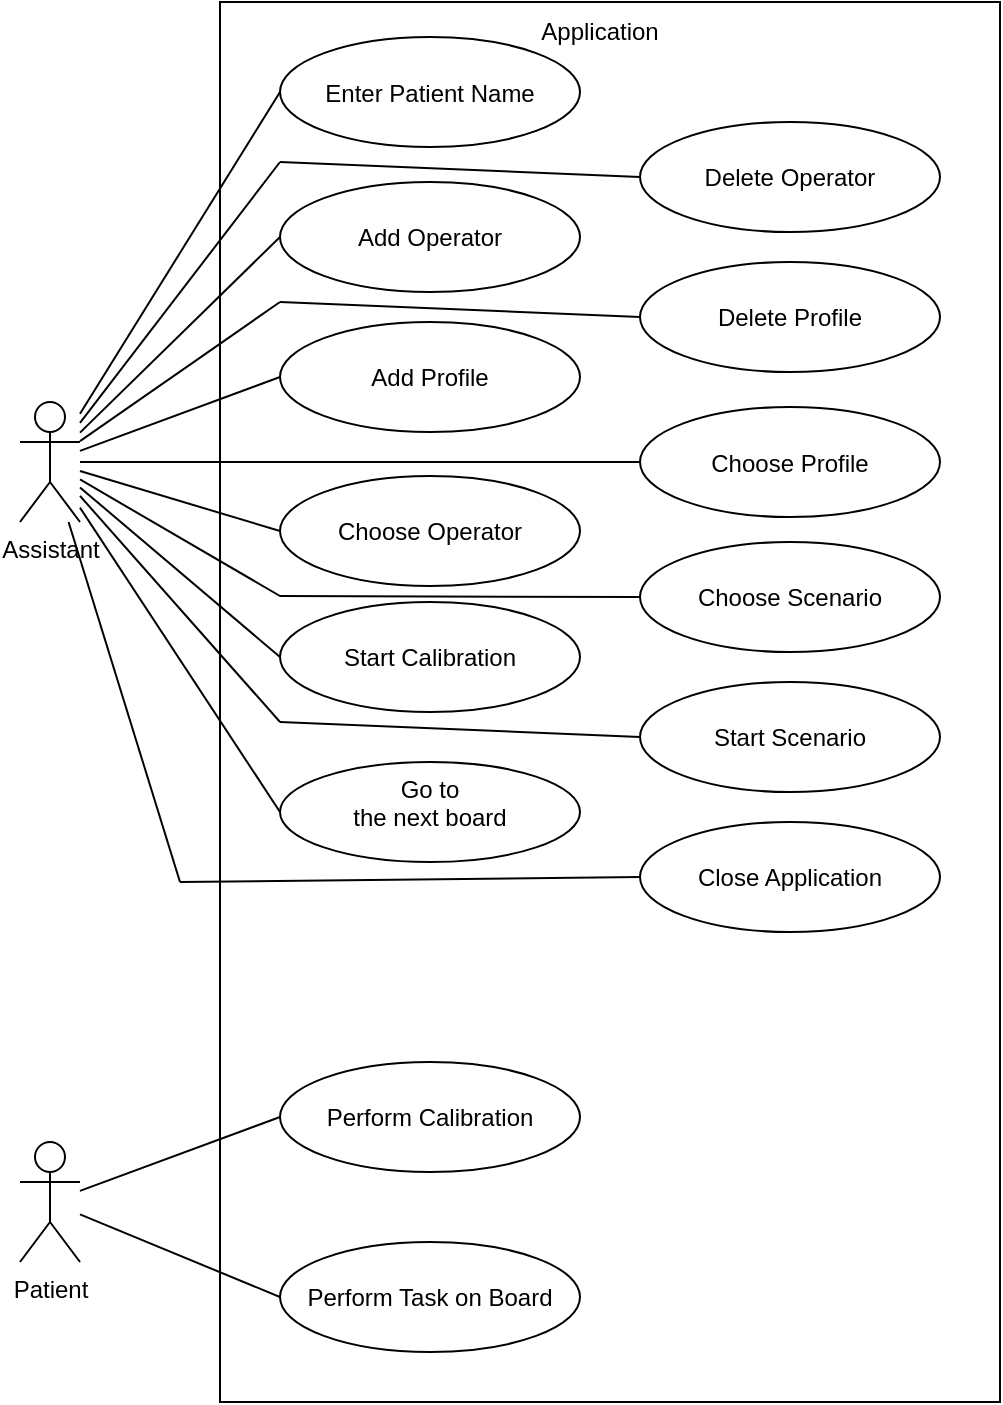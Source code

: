 <mxfile version="22.1.15" type="github">
  <diagram name="Page-1" id="58cdce13-f638-feb5-8d6f-7d28b1aa9fa0">
    <mxGraphModel dx="3748" dy="842" grid="1" gridSize="10" guides="1" tooltips="1" connect="1" arrows="1" fold="1" page="1" pageScale="1" pageWidth="1100" pageHeight="850" background="none" math="0" shadow="0">
      <root>
        <mxCell id="0" />
        <mxCell id="1" parent="0" />
        <mxCell id="Q66Qd1IcoQNsokPPv-80-101" value="" style="rounded=0;whiteSpace=wrap;html=1;" vertex="1" parent="1">
          <mxGeometry x="-1910" y="350" width="390" height="700" as="geometry" />
        </mxCell>
        <mxCell id="Q66Qd1IcoQNsokPPv-80-99" value="" style="endArrow=none;html=1;rounded=0;" edge="1" parent="1" source="Q66Qd1IcoQNsokPPv-80-28">
          <mxGeometry width="50" height="50" relative="1" as="geometry">
            <mxPoint x="-1980" y="840" as="sourcePoint" />
            <mxPoint x="-1930" y="790" as="targetPoint" />
          </mxGeometry>
        </mxCell>
        <mxCell id="Q66Qd1IcoQNsokPPv-80-28" value="Assistant" style="shape=umlActor;verticalLabelPosition=bottom;verticalAlign=top;html=1;outlineConnect=0;" vertex="1" parent="1">
          <mxGeometry x="-2010" y="550" width="30" height="60" as="geometry" />
        </mxCell>
        <mxCell id="Q66Qd1IcoQNsokPPv-80-33" value="Patient" style="shape=umlActor;verticalLabelPosition=bottom;verticalAlign=top;html=1;outlineConnect=0;" vertex="1" parent="1">
          <mxGeometry x="-2010" y="920" width="30" height="60" as="geometry" />
        </mxCell>
        <mxCell id="Q66Qd1IcoQNsokPPv-80-34" value="&lt;br&gt;Enter Patient Name" style="ellipse;whiteSpace=wrap;html=1;verticalAlign=top;" vertex="1" parent="1">
          <mxGeometry x="-1880" y="367.5" width="150" height="55" as="geometry" />
        </mxCell>
        <mxCell id="Q66Qd1IcoQNsokPPv-80-43" value="&lt;br&gt;Choose Scenario&lt;br&gt;" style="ellipse;whiteSpace=wrap;html=1;verticalAlign=top;" vertex="1" parent="1">
          <mxGeometry x="-1700" y="620" width="150" height="55" as="geometry" />
        </mxCell>
        <mxCell id="Q66Qd1IcoQNsokPPv-80-44" value="&lt;br&gt;Choose Profile" style="ellipse;whiteSpace=wrap;html=1;verticalAlign=top;" vertex="1" parent="1">
          <mxGeometry x="-1700" y="552.5" width="150" height="55" as="geometry" />
        </mxCell>
        <mxCell id="Q66Qd1IcoQNsokPPv-80-45" value="&lt;br&gt;Add&amp;nbsp;Profile" style="ellipse;whiteSpace=wrap;html=1;verticalAlign=top;" vertex="1" parent="1">
          <mxGeometry x="-1880" y="510" width="150" height="55" as="geometry" />
        </mxCell>
        <mxCell id="Q66Qd1IcoQNsokPPv-80-46" value="&lt;br&gt;Add Operator" style="ellipse;whiteSpace=wrap;html=1;verticalAlign=top;" vertex="1" parent="1">
          <mxGeometry x="-1880" y="440" width="150" height="55" as="geometry" />
        </mxCell>
        <mxCell id="Q66Qd1IcoQNsokPPv-80-47" value="&lt;br&gt;Delete Operator" style="ellipse;whiteSpace=wrap;html=1;verticalAlign=top;" vertex="1" parent="1">
          <mxGeometry x="-1700" y="410" width="150" height="55" as="geometry" />
        </mxCell>
        <mxCell id="Q66Qd1IcoQNsokPPv-80-48" value="&lt;br&gt;Delete Profile" style="ellipse;whiteSpace=wrap;html=1;verticalAlign=top;" vertex="1" parent="1">
          <mxGeometry x="-1700" y="480" width="150" height="55" as="geometry" />
        </mxCell>
        <mxCell id="Q66Qd1IcoQNsokPPv-80-49" value="&lt;br&gt;Choose Operator" style="ellipse;whiteSpace=wrap;html=1;verticalAlign=top;" vertex="1" parent="1">
          <mxGeometry x="-1880" y="587" width="150" height="55" as="geometry" />
        </mxCell>
        <mxCell id="Q66Qd1IcoQNsokPPv-80-50" value="&lt;br&gt;Start Scenario" style="ellipse;whiteSpace=wrap;html=1;verticalAlign=top;" vertex="1" parent="1">
          <mxGeometry x="-1700" y="690" width="150" height="55" as="geometry" />
        </mxCell>
        <mxCell id="Q66Qd1IcoQNsokPPv-80-51" value="Go to &lt;br&gt;the next board" style="ellipse;whiteSpace=wrap;html=1;verticalAlign=top;" vertex="1" parent="1">
          <mxGeometry x="-1880" y="730" width="150" height="50" as="geometry" />
        </mxCell>
        <mxCell id="Q66Qd1IcoQNsokPPv-80-52" value="&lt;br&gt;Start Calibration" style="ellipse;whiteSpace=wrap;html=1;verticalAlign=top;" vertex="1" parent="1">
          <mxGeometry x="-1880" y="650" width="150" height="55" as="geometry" />
        </mxCell>
        <mxCell id="Q66Qd1IcoQNsokPPv-80-53" value="&lt;br&gt;Close Application" style="ellipse;whiteSpace=wrap;html=1;verticalAlign=top;" vertex="1" parent="1">
          <mxGeometry x="-1700" y="760" width="150" height="55" as="geometry" />
        </mxCell>
        <mxCell id="Q66Qd1IcoQNsokPPv-80-65" value="&lt;br&gt;Perform Calibration" style="ellipse;whiteSpace=wrap;html=1;verticalAlign=top;" vertex="1" parent="1">
          <mxGeometry x="-1880" y="880" width="150" height="55" as="geometry" />
        </mxCell>
        <mxCell id="Q66Qd1IcoQNsokPPv-80-66" value="&lt;br&gt;Perform Task on Board" style="ellipse;whiteSpace=wrap;html=1;verticalAlign=top;" vertex="1" parent="1">
          <mxGeometry x="-1880" y="970" width="150" height="55" as="geometry" />
        </mxCell>
        <mxCell id="Q66Qd1IcoQNsokPPv-80-68" value="" style="endArrow=none;html=1;rounded=0;entryX=0;entryY=0.5;entryDx=0;entryDy=0;" edge="1" parent="1" source="Q66Qd1IcoQNsokPPv-80-33" target="Q66Qd1IcoQNsokPPv-80-65">
          <mxGeometry width="50" height="50" relative="1" as="geometry">
            <mxPoint x="-1960" y="930" as="sourcePoint" />
            <mxPoint x="-1900" y="910" as="targetPoint" />
          </mxGeometry>
        </mxCell>
        <mxCell id="Q66Qd1IcoQNsokPPv-80-70" value="" style="endArrow=none;html=1;rounded=0;entryX=0;entryY=0.5;entryDx=0;entryDy=0;" edge="1" parent="1" source="Q66Qd1IcoQNsokPPv-80-33" target="Q66Qd1IcoQNsokPPv-80-66">
          <mxGeometry width="50" height="50" relative="1" as="geometry">
            <mxPoint x="-1950" y="1000" as="sourcePoint" />
            <mxPoint x="-1900" y="950" as="targetPoint" />
          </mxGeometry>
        </mxCell>
        <mxCell id="Q66Qd1IcoQNsokPPv-80-76" value="" style="endArrow=none;html=1;rounded=0;entryX=0;entryY=0.5;entryDx=0;entryDy=0;" edge="1" parent="1" source="Q66Qd1IcoQNsokPPv-80-28" target="Q66Qd1IcoQNsokPPv-80-34">
          <mxGeometry width="50" height="50" relative="1" as="geometry">
            <mxPoint x="-1950" y="440" as="sourcePoint" />
            <mxPoint x="-1900" y="390" as="targetPoint" />
          </mxGeometry>
        </mxCell>
        <mxCell id="Q66Qd1IcoQNsokPPv-80-77" value="" style="endArrow=none;html=1;rounded=0;entryX=0;entryY=0.5;entryDx=0;entryDy=0;" edge="1" parent="1" source="Q66Qd1IcoQNsokPPv-80-28" target="Q66Qd1IcoQNsokPPv-80-46">
          <mxGeometry width="50" height="50" relative="1" as="geometry">
            <mxPoint x="-1940" y="510" as="sourcePoint" />
            <mxPoint x="-1890" y="460" as="targetPoint" />
          </mxGeometry>
        </mxCell>
        <mxCell id="Q66Qd1IcoQNsokPPv-80-78" value="" style="endArrow=none;html=1;rounded=0;entryX=0;entryY=0.5;entryDx=0;entryDy=0;" edge="1" parent="1" source="Q66Qd1IcoQNsokPPv-80-28" target="Q66Qd1IcoQNsokPPv-80-45">
          <mxGeometry width="50" height="50" relative="1" as="geometry">
            <mxPoint x="-1950" y="590" as="sourcePoint" />
            <mxPoint x="-1900" y="540" as="targetPoint" />
          </mxGeometry>
        </mxCell>
        <mxCell id="Q66Qd1IcoQNsokPPv-80-79" value="" style="endArrow=none;html=1;rounded=0;entryX=0;entryY=0.5;entryDx=0;entryDy=0;" edge="1" parent="1" source="Q66Qd1IcoQNsokPPv-80-28" target="Q66Qd1IcoQNsokPPv-80-49">
          <mxGeometry width="50" height="50" relative="1" as="geometry">
            <mxPoint x="-1950" y="660" as="sourcePoint" />
            <mxPoint x="-1900" y="610" as="targetPoint" />
          </mxGeometry>
        </mxCell>
        <mxCell id="Q66Qd1IcoQNsokPPv-80-80" value="" style="endArrow=none;html=1;rounded=0;entryX=0;entryY=0.5;entryDx=0;entryDy=0;" edge="1" parent="1" source="Q66Qd1IcoQNsokPPv-80-28" target="Q66Qd1IcoQNsokPPv-80-52">
          <mxGeometry width="50" height="50" relative="1" as="geometry">
            <mxPoint x="-1950" y="720" as="sourcePoint" />
            <mxPoint x="-1900" y="670" as="targetPoint" />
          </mxGeometry>
        </mxCell>
        <mxCell id="Q66Qd1IcoQNsokPPv-80-81" value="" style="endArrow=none;html=1;rounded=0;entryX=0;entryY=0.5;entryDx=0;entryDy=0;" edge="1" parent="1" source="Q66Qd1IcoQNsokPPv-80-28" target="Q66Qd1IcoQNsokPPv-80-51">
          <mxGeometry width="50" height="50" relative="1" as="geometry">
            <mxPoint x="-1950" y="800" as="sourcePoint" />
            <mxPoint x="-1900" y="750" as="targetPoint" />
          </mxGeometry>
        </mxCell>
        <mxCell id="Q66Qd1IcoQNsokPPv-80-82" value="" style="endArrow=none;html=1;rounded=0;entryX=0;entryY=0.5;entryDx=0;entryDy=0;" edge="1" parent="1" target="Q66Qd1IcoQNsokPPv-80-47">
          <mxGeometry width="50" height="50" relative="1" as="geometry">
            <mxPoint x="-1880" y="430" as="sourcePoint" />
            <mxPoint x="-1700" y="420" as="targetPoint" />
          </mxGeometry>
        </mxCell>
        <mxCell id="Q66Qd1IcoQNsokPPv-80-84" value="" style="endArrow=none;html=1;rounded=0;entryX=0;entryY=0.5;entryDx=0;entryDy=0;" edge="1" parent="1" target="Q66Qd1IcoQNsokPPv-80-48">
          <mxGeometry width="50" height="50" relative="1" as="geometry">
            <mxPoint x="-1880" y="500" as="sourcePoint" />
            <mxPoint x="-1720" y="510" as="targetPoint" />
          </mxGeometry>
        </mxCell>
        <mxCell id="Q66Qd1IcoQNsokPPv-80-86" value="" style="endArrow=none;html=1;rounded=0;" edge="1" parent="1" source="Q66Qd1IcoQNsokPPv-80-28">
          <mxGeometry width="50" height="50" relative="1" as="geometry">
            <mxPoint x="-1950" y="550" as="sourcePoint" />
            <mxPoint x="-1880" y="500" as="targetPoint" />
          </mxGeometry>
        </mxCell>
        <mxCell id="Q66Qd1IcoQNsokPPv-80-87" value="" style="endArrow=none;html=1;rounded=0;entryX=0;entryY=0.5;entryDx=0;entryDy=0;" edge="1" parent="1" source="Q66Qd1IcoQNsokPPv-80-28" target="Q66Qd1IcoQNsokPPv-80-44">
          <mxGeometry width="50" height="50" relative="1" as="geometry">
            <mxPoint x="-1770" y="630" as="sourcePoint" />
            <mxPoint x="-1720" y="580" as="targetPoint" />
          </mxGeometry>
        </mxCell>
        <mxCell id="Q66Qd1IcoQNsokPPv-80-89" value="" style="endArrow=none;html=1;rounded=0;entryX=0;entryY=0.5;entryDx=0;entryDy=0;" edge="1" parent="1" target="Q66Qd1IcoQNsokPPv-80-50">
          <mxGeometry width="50" height="50" relative="1" as="geometry">
            <mxPoint x="-1880" y="710" as="sourcePoint" />
            <mxPoint x="-1720" y="730" as="targetPoint" />
          </mxGeometry>
        </mxCell>
        <mxCell id="Q66Qd1IcoQNsokPPv-80-90" value="" style="endArrow=none;html=1;rounded=0;entryX=0;entryY=0.5;entryDx=0;entryDy=0;" edge="1" parent="1" target="Q66Qd1IcoQNsokPPv-80-53">
          <mxGeometry width="50" height="50" relative="1" as="geometry">
            <mxPoint x="-1930" y="790" as="sourcePoint" />
            <mxPoint x="-1720" y="790" as="targetPoint" />
          </mxGeometry>
        </mxCell>
        <mxCell id="Q66Qd1IcoQNsokPPv-80-96" value="" style="endArrow=none;html=1;rounded=0;entryX=0;entryY=0.5;entryDx=0;entryDy=0;exitX=0.027;exitY=0.387;exitDx=0;exitDy=0;exitPerimeter=0;" edge="1" parent="1" target="Q66Qd1IcoQNsokPPv-80-43">
          <mxGeometry width="50" height="50" relative="1" as="geometry">
            <mxPoint x="-1880.29" y="647.01" as="sourcePoint" />
            <mxPoint x="-1700.0" y="644.5" as="targetPoint" />
          </mxGeometry>
        </mxCell>
        <mxCell id="Q66Qd1IcoQNsokPPv-80-97" value="" style="endArrow=none;html=1;rounded=0;" edge="1" parent="1" source="Q66Qd1IcoQNsokPPv-80-28">
          <mxGeometry width="50" height="50" relative="1" as="geometry">
            <mxPoint x="-1980" y="586.13" as="sourcePoint" />
            <mxPoint x="-1880" y="647" as="targetPoint" />
          </mxGeometry>
        </mxCell>
        <mxCell id="Q66Qd1IcoQNsokPPv-80-98" value="" style="endArrow=none;html=1;rounded=0;" edge="1" parent="1" source="Q66Qd1IcoQNsokPPv-80-28">
          <mxGeometry width="50" height="50" relative="1" as="geometry">
            <mxPoint x="-1790" y="750" as="sourcePoint" />
            <mxPoint x="-1880" y="710" as="targetPoint" />
          </mxGeometry>
        </mxCell>
        <mxCell id="Q66Qd1IcoQNsokPPv-80-100" value="" style="endArrow=none;html=1;rounded=0;" edge="1" parent="1" source="Q66Qd1IcoQNsokPPv-80-28">
          <mxGeometry width="50" height="50" relative="1" as="geometry">
            <mxPoint x="-1930" y="480" as="sourcePoint" />
            <mxPoint x="-1880" y="430" as="targetPoint" />
          </mxGeometry>
        </mxCell>
        <mxCell id="Q66Qd1IcoQNsokPPv-80-102" value="Application" style="text;html=1;strokeColor=none;fillColor=none;align=center;verticalAlign=middle;whiteSpace=wrap;rounded=0;" vertex="1" parent="1">
          <mxGeometry x="-1750" y="350" width="60" height="30" as="geometry" />
        </mxCell>
      </root>
    </mxGraphModel>
  </diagram>
</mxfile>
